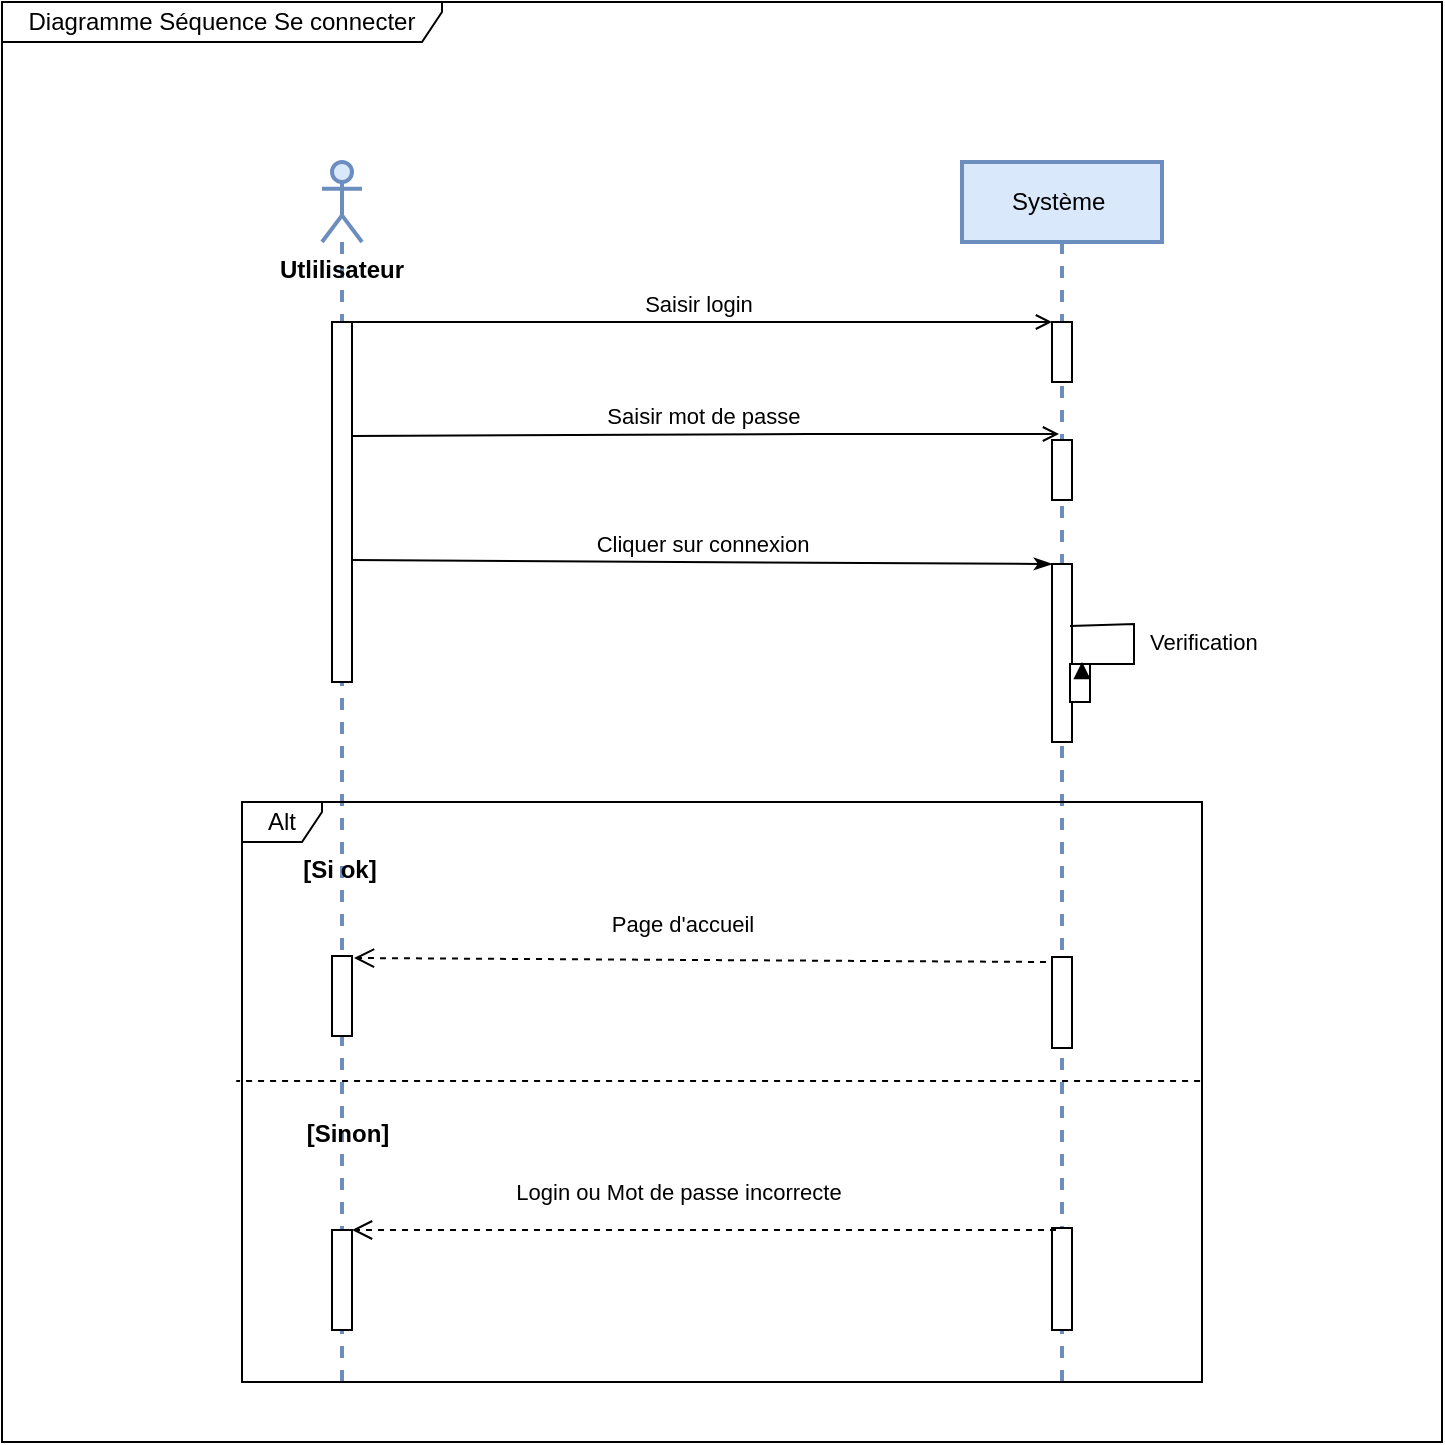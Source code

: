 <mxfile version="18.1.1" type="github">
  <diagram id="6rhUcgqCmC03kPDw2WSL" name="Page-1">
    <mxGraphModel dx="868" dy="450" grid="1" gridSize="10" guides="1" tooltips="1" connect="1" arrows="1" fold="1" page="1" pageScale="1" pageWidth="827" pageHeight="1169" math="0" shadow="0">
      <root>
        <mxCell id="0" />
        <mxCell id="1" parent="0" />
        <mxCell id="s6SQ2Vj1oC093iPoEPf_-1" value="Diagramme Séquence Se connecter" style="shape=umlFrame;whiteSpace=wrap;html=1;width=220;height=20;" parent="1" vertex="1">
          <mxGeometry x="40" y="80" width="720" height="720" as="geometry" />
        </mxCell>
        <mxCell id="s6SQ2Vj1oC093iPoEPf_-10" value="" style="shape=umlLifeline;participant=umlActor;perimeter=lifelinePerimeter;whiteSpace=wrap;html=1;container=1;collapsible=0;recursiveResize=0;verticalAlign=top;spacingTop=36;outlineConnect=0;strokeWidth=2;fillColor=#dae8fc;strokeColor=#6c8ebf;" parent="1" vertex="1">
          <mxGeometry x="200" y="160" width="20" height="610" as="geometry" />
        </mxCell>
        <mxCell id="s6SQ2Vj1oC093iPoEPf_-16" value="" style="html=1;points=[];perimeter=orthogonalPerimeter;" parent="s6SQ2Vj1oC093iPoEPf_-10" vertex="1">
          <mxGeometry x="5" y="80" width="10" height="180" as="geometry" />
        </mxCell>
        <mxCell id="s6SQ2Vj1oC093iPoEPf_-4" value="Système&amp;nbsp;" style="shape=umlLifeline;perimeter=lifelinePerimeter;whiteSpace=wrap;html=1;container=1;collapsible=0;recursiveResize=0;outlineConnect=0;fillColor=#dae8fc;strokeColor=#6c8ebf;strokeWidth=2;" parent="1" vertex="1">
          <mxGeometry x="520" y="160" width="100" height="610" as="geometry" />
        </mxCell>
        <mxCell id="s6SQ2Vj1oC093iPoEPf_-13" value="" style="html=1;points=[];perimeter=orthogonalPerimeter;" parent="s6SQ2Vj1oC093iPoEPf_-4" vertex="1">
          <mxGeometry x="45" y="80" width="10" height="30" as="geometry" />
        </mxCell>
        <mxCell id="s6SQ2Vj1oC093iPoEPf_-20" value="" style="html=1;points=[];perimeter=orthogonalPerimeter;" parent="s6SQ2Vj1oC093iPoEPf_-4" vertex="1">
          <mxGeometry x="45" y="139" width="10" height="30" as="geometry" />
        </mxCell>
        <mxCell id="s6SQ2Vj1oC093iPoEPf_-21" value="" style="html=1;points=[];perimeter=orthogonalPerimeter;" parent="s6SQ2Vj1oC093iPoEPf_-4" vertex="1">
          <mxGeometry x="45" y="201" width="10" height="89" as="geometry" />
        </mxCell>
        <mxCell id="s6SQ2Vj1oC093iPoEPf_-22" value="" style="html=1;points=[];perimeter=orthogonalPerimeter;" parent="s6SQ2Vj1oC093iPoEPf_-4" vertex="1">
          <mxGeometry x="54" y="251" width="10" height="19" as="geometry" />
        </mxCell>
        <mxCell id="s6SQ2Vj1oC093iPoEPf_-23" value="Verification" style="edgeStyle=orthogonalEdgeStyle;html=1;align=left;spacingLeft=2;endArrow=block;rounded=0;exitX=0.9;exitY=0.348;exitDx=0;exitDy=0;exitPerimeter=0;" parent="s6SQ2Vj1oC093iPoEPf_-4" source="s6SQ2Vj1oC093iPoEPf_-21" edge="1">
          <mxGeometry x="0.051" y="4" relative="1" as="geometry">
            <mxPoint x="60" y="231" as="sourcePoint" />
            <Array as="points">
              <mxPoint x="86" y="231" />
              <mxPoint x="86" y="251" />
            </Array>
            <mxPoint x="60" y="250" as="targetPoint" />
            <mxPoint as="offset" />
          </mxGeometry>
        </mxCell>
        <mxCell id="s6SQ2Vj1oC093iPoEPf_-12" value="Utlilisateur" style="text;align=center;fontStyle=1;verticalAlign=middle;spacingLeft=3;spacingRight=3;strokeColor=none;rotatable=0;points=[[0,0.5],[1,0.5]];portConstraint=eastwest;" parent="1" vertex="1">
          <mxGeometry x="170" y="200" width="80" height="26" as="geometry" />
        </mxCell>
        <mxCell id="s6SQ2Vj1oC093iPoEPf_-14" value="Saisir login" style="html=1;verticalAlign=bottom;startArrow=none;endArrow=open;startSize=8;rounded=0;startFill=0;endFill=0;" parent="1" source="s6SQ2Vj1oC093iPoEPf_-10" target="s6SQ2Vj1oC093iPoEPf_-13" edge="1">
          <mxGeometry relative="1" as="geometry">
            <mxPoint x="505" y="240" as="sourcePoint" />
            <Array as="points">
              <mxPoint x="440" y="240" />
            </Array>
          </mxGeometry>
        </mxCell>
        <mxCell id="s6SQ2Vj1oC093iPoEPf_-15" value="Saisir mot de passe&amp;nbsp;" style="html=1;verticalAlign=bottom;startArrow=none;endArrow=open;startSize=8;rounded=0;startFill=0;endFill=0;exitX=1;exitY=0.375;exitDx=0;exitDy=0;exitPerimeter=0;" parent="1" edge="1">
          <mxGeometry relative="1" as="geometry">
            <mxPoint x="215" y="297" as="sourcePoint" />
            <mxPoint x="568.5" y="296" as="targetPoint" />
            <Array as="points">
              <mxPoint x="443.5" y="296" />
            </Array>
          </mxGeometry>
        </mxCell>
        <mxCell id="s6SQ2Vj1oC093iPoEPf_-24" value="Alt" style="shape=umlFrame;whiteSpace=wrap;html=1;width=40;height=20;" parent="1" vertex="1">
          <mxGeometry x="160" y="480" width="480" height="290" as="geometry" />
        </mxCell>
        <mxCell id="s6SQ2Vj1oC093iPoEPf_-26" value="" style="endArrow=none;dashed=1;html=1;rounded=0;entryX=-0.006;entryY=0.481;entryDx=0;entryDy=0;entryPerimeter=0;exitX=0.998;exitY=0.481;exitDx=0;exitDy=0;exitPerimeter=0;" parent="1" source="s6SQ2Vj1oC093iPoEPf_-24" target="s6SQ2Vj1oC093iPoEPf_-24" edge="1">
          <mxGeometry width="50" height="50" relative="1" as="geometry">
            <mxPoint x="390" y="580" as="sourcePoint" />
            <mxPoint x="440" y="530" as="targetPoint" />
          </mxGeometry>
        </mxCell>
        <mxCell id="s6SQ2Vj1oC093iPoEPf_-17" value="Cliquer sur connexion" style="html=1;verticalAlign=bottom;startArrow=none;endArrow=classicThin;startSize=8;rounded=0;startFill=0;endFill=1;exitX=1.3;exitY=0.963;exitDx=0;exitDy=0;exitPerimeter=0;" parent="1" target="s6SQ2Vj1oC093iPoEPf_-21" edge="1">
          <mxGeometry relative="1" as="geometry">
            <mxPoint x="215" y="359.04" as="sourcePoint" />
            <mxPoint x="563" y="359.04" as="targetPoint" />
            <Array as="points" />
          </mxGeometry>
        </mxCell>
        <mxCell id="s6SQ2Vj1oC093iPoEPf_-27" value="" style="html=1;points=[];perimeter=orthogonalPerimeter;" parent="1" vertex="1">
          <mxGeometry x="205" y="557" width="10" height="40" as="geometry" />
        </mxCell>
        <mxCell id="s6SQ2Vj1oC093iPoEPf_-30" value="" style="html=1;points=[];perimeter=orthogonalPerimeter;" parent="1" vertex="1">
          <mxGeometry x="205" y="694" width="10" height="50" as="geometry" />
        </mxCell>
        <mxCell id="s6SQ2Vj1oC093iPoEPf_-31" value="" style="html=1;points=[];perimeter=orthogonalPerimeter;" parent="1" vertex="1">
          <mxGeometry x="565" y="693" width="10" height="51" as="geometry" />
        </mxCell>
        <mxCell id="s6SQ2Vj1oC093iPoEPf_-32" value="Page d&#39;accueil" style="html=1;verticalAlign=bottom;endArrow=open;dashed=1;endSize=8;rounded=0;entryX=0.9;entryY=1;entryDx=0;entryDy=0;entryPerimeter=0;" parent="1" edge="1">
          <mxGeometry x="0.052" y="-9" relative="1" as="geometry">
            <mxPoint x="562" y="560" as="sourcePoint" />
            <mxPoint x="216" y="558" as="targetPoint" />
            <mxPoint as="offset" />
          </mxGeometry>
        </mxCell>
        <mxCell id="s6SQ2Vj1oC093iPoEPf_-33" value="Login ou Mot de passe incorrecte" style="html=1;verticalAlign=bottom;endArrow=open;dashed=1;endSize=8;rounded=0;entryX=0.9;entryY=1;entryDx=0;entryDy=0;entryPerimeter=0;exitX=0.2;exitY=0.02;exitDx=0;exitDy=0;exitPerimeter=0;" parent="1" source="s6SQ2Vj1oC093iPoEPf_-31" edge="1">
          <mxGeometry x="0.073" y="-10" relative="1" as="geometry">
            <mxPoint x="550" y="694" as="sourcePoint" />
            <mxPoint x="215" y="694" as="targetPoint" />
            <mxPoint as="offset" />
          </mxGeometry>
        </mxCell>
        <mxCell id="s6SQ2Vj1oC093iPoEPf_-34" value="[Si ok]" style="text;align=center;fontStyle=1;verticalAlign=middle;spacingLeft=3;spacingRight=3;strokeColor=none;rotatable=0;points=[[0,0.5],[1,0.5]];portConstraint=eastwest;" parent="1" vertex="1">
          <mxGeometry x="169" y="500" width="80" height="26" as="geometry" />
        </mxCell>
        <mxCell id="s6SQ2Vj1oC093iPoEPf_-39" value="" style="html=1;points=[];perimeter=orthogonalPerimeter;" parent="1" vertex="1">
          <mxGeometry x="565" y="557.5" width="10" height="45.5" as="geometry" />
        </mxCell>
        <mxCell id="s6SQ2Vj1oC093iPoEPf_-35" value="[Sinon]" style="text;align=center;fontStyle=1;verticalAlign=middle;spacingLeft=3;spacingRight=3;strokeColor=none;rotatable=0;points=[[0,0.5],[1,0.5]];portConstraint=eastwest;" parent="1" vertex="1">
          <mxGeometry x="173" y="632" width="80" height="26" as="geometry" />
        </mxCell>
      </root>
    </mxGraphModel>
  </diagram>
</mxfile>
